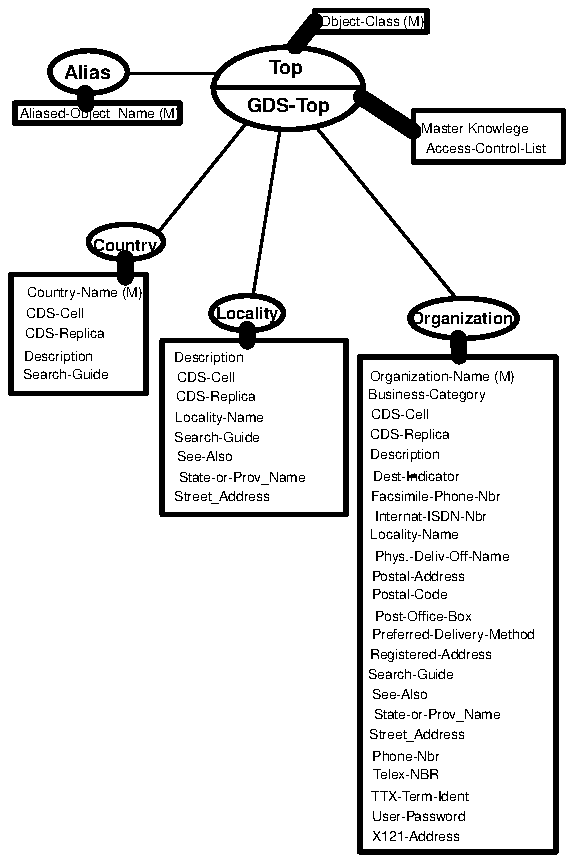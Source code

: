 ...\" @OSF_COPYRIGHT@
...\" COPYRIGHT NOTICE
...\" Copyright (c) 1990, 1991, 1992, 1993 Open Software Foundation, Inc.
...\" ALL RIGHTS RESERVED (DCE).  See the file named COPYRIGHT.DCE in the
...\" src directory for the full copyright text.
...\" 
...\" HISTORY
...\" $Log: fig1.07.pic,v $
...\" Revision 1.1.2.1  1994/08/04  21:01:35  hal
...\" 	Create DCE GDS Admin Gd & Ref from GDS parts of Adm Gd & Cmd Ref; fix log
...\" 	[1994/08/04  20:36:38  hal]
...\"
...\" Revision 1.1.2.5  1993/01/28  19:08:12  dbelch
...\" 	Embedding copyright notice
...\" 	[1993/01/28  18:34:58  dbelch]
...\" 
...\" Revision 1.1.2.4  1993/01/10  21:32:48  rnollman
...\" 	fixes after Dublin edit
...\" 	[1993/01/10  21:32:31  rnollman]
...\" 
...\" Revision 1.1.2.3  1992/11/19  22:32:38  rnollman
...\" 	update illustration
...\" 	[1992/11/19  22:32:02  rnollman]
...\" 
...\" Revision 1.1.2.2  1992/10/27  19:07:46  rnollman
...\" 	work in progress
...\" 	[1992/10/27  19:06:29  rnollman]
...\" 
...\" $EndLog$
.PS
scale = 160
.ps 20
line   from 93, 623 \
	to 164, 623 
.ps 40
box  wid 132 ht 16 at 69, 591
.ps 140
line   from 59, 607 \
	to 60, 598 
.ps 40
ellipse wid 62 ht 34 at 62, 624
.ps 10
"\fH\s5Aliased-Object_Name (M)\s0\fP"  at 71, 592
"\f(HB\s7Alias\s0\fP"  at 61, 623
.ps 20
line   from 244, 580 \
	to 355, 444 
line   from 215, 579 \
	to 194, 446 
line   from 188, 583 \
	to 118, 496 
.ps 10
"\fH\s5Object-Class (M)\s0\fP"  at 289, 666
"\f(HB\s7GDS-Top\s0\fP"  at 222, 597
"\f(HB\s7Top\s0\fP"  at 220, 627
.ps 40
ellipse wid 120 ht 66 at 222, 611
box  wid 120 ht 41 at 382, 572.5
.ps 10
"\fH\s5Access-Control-List\s0\fP"  at 380, 564
"\fH\s5Master Knowlege\s0\fP"  at 371, 580
.ps 140
line   from 280, 604 \
	to 322, 577 
.ps 40
box  wid 90 ht 17 at 288, 664.5
.ps 140
line   from 243, 665 \
	to 227, 645 
.ps 40
line   from 161, 612 \
	to 281, 612 
.ps 10
"\fH\s5Organization-Name (M)\s0\fP"  at 345, 382
"\fH\s5CDS-Cell\s0\fP"  at 311, 351
.ps 40
box  wid 147 ht 139 at 194.5, 339.5
ellipse wid 60 ht 28 at 92, 488
ellipse wid 58 ht 28 at 189, 431
ellipse wid 86 ht 32 at 362, 427
.ps 140
line   from 358, 411 \
	to 359, 397 
.ps 10
"\fH\s5X121-Address\s0\fP"  at 324, 14
"\fH\s5Street_Address\s0\fP"  at 325, 95
"\fH\s5See-Also\s0\fP"  at 311, 127
"\fH\s5Search-Guide\s0\fP"  at 320, 143
"\fH\s5Registered-Address\s0\fP"  at 336, 159
"\fH\s5Preferred-Delivery-Method\s0\fP"  at 354, 175
"\fH\s5Post-Office-Box\s0\fP"  at 330, 190
"\fH\s5Postal-Address\s0\fP"  at 326, 222
"\fH\s5Postal-Code\s0\fP"  at 319, 207
"\fH\s5Locality-Name\s0\fP"  at 323, 255
"\fH\s5Description\s0\fP"  at 315, 319
"\fH\s5CDS-Replica\s0\fP"  at 319, 335
"\fH\s5Business-Category\s0\fP"  at 333, 367
"\f(HB\s6Country\s0\fP"  at 91, 486
"\f(HB\s6Locality\s0\fP"  at 189, 431
"\fH\s5Street_Address\s0\fP"  at 169, 286
"\fH\s5Search-Guide\s0\fP"  at 165, 333
"\fH\s5CDS-Replica\s0\fP"  at 164, 366
"\fH\s5Description\s0\fP"  at 158, 397
"\fH\s5CDS-Cell\s0\fP"  at 156, 381
.ps 140
line   from 91, 475 \
	to 91, 460 
line   from 189, 418 \
	to 189, 409 
.ps 10
"\f(HB\s6Organization\s0\fP"  at 361, 427
"\f(HB\s6\s0\fP"  at 370, 406
.ps 40
box  wid 108 ht 95 at 54, 414.5
.ps 10
"\fH\s5Country-Name (M)\s0\fP"  at 59, 449
"\fH\s5Search-Guide\s0\fP"  at 44, 383
"\fH\s5Description\s0\fP"  at 38, 398
"\fH\s5CDS-Replica\s0\fP"  at 43, 416
"\fH\s5CDS-Cell\s0\fP"  at 35, 432
"\fH\s5State-or-Prov_Name\s0\fP"  at 185, 301
"\fH\s5See-Also\s0\fP"  at 155, 318
"\fH\s5Locality-Name\s0\fP"  at 167, 349
.ps 40
box  wid 157 ht 396 at 357.5, 198
.ps 10
"\fH\s5User-Password\s0\fP"  at 326, 30
box  wid 4 ht 1 at 321, 300.5
"\fH\s5Dest-Indicator\s0\fP"  at 324, 302
"\fH\s5Facsimile-Phone-Nbr\s0\fP"  at 340, 286
"\fH\s5Internat-ISDN-Nbr\s0\fP"  at 336, 270
"\fH\s5Phys.-Deliv-Off-Name\s0\fP"  at 345, 238
"\fH\s5State-or-Prov_Name\s0\fP"  at 341, 111
"\fH\s5Phone-Nbr\s0\fP"  at 316, 78
"\fH\s5Telex-NBR\s0\fP"  at 316, 63
"\fH\s5TTX-Term-Ident\s0\fP"  at 327, 46
.PE

